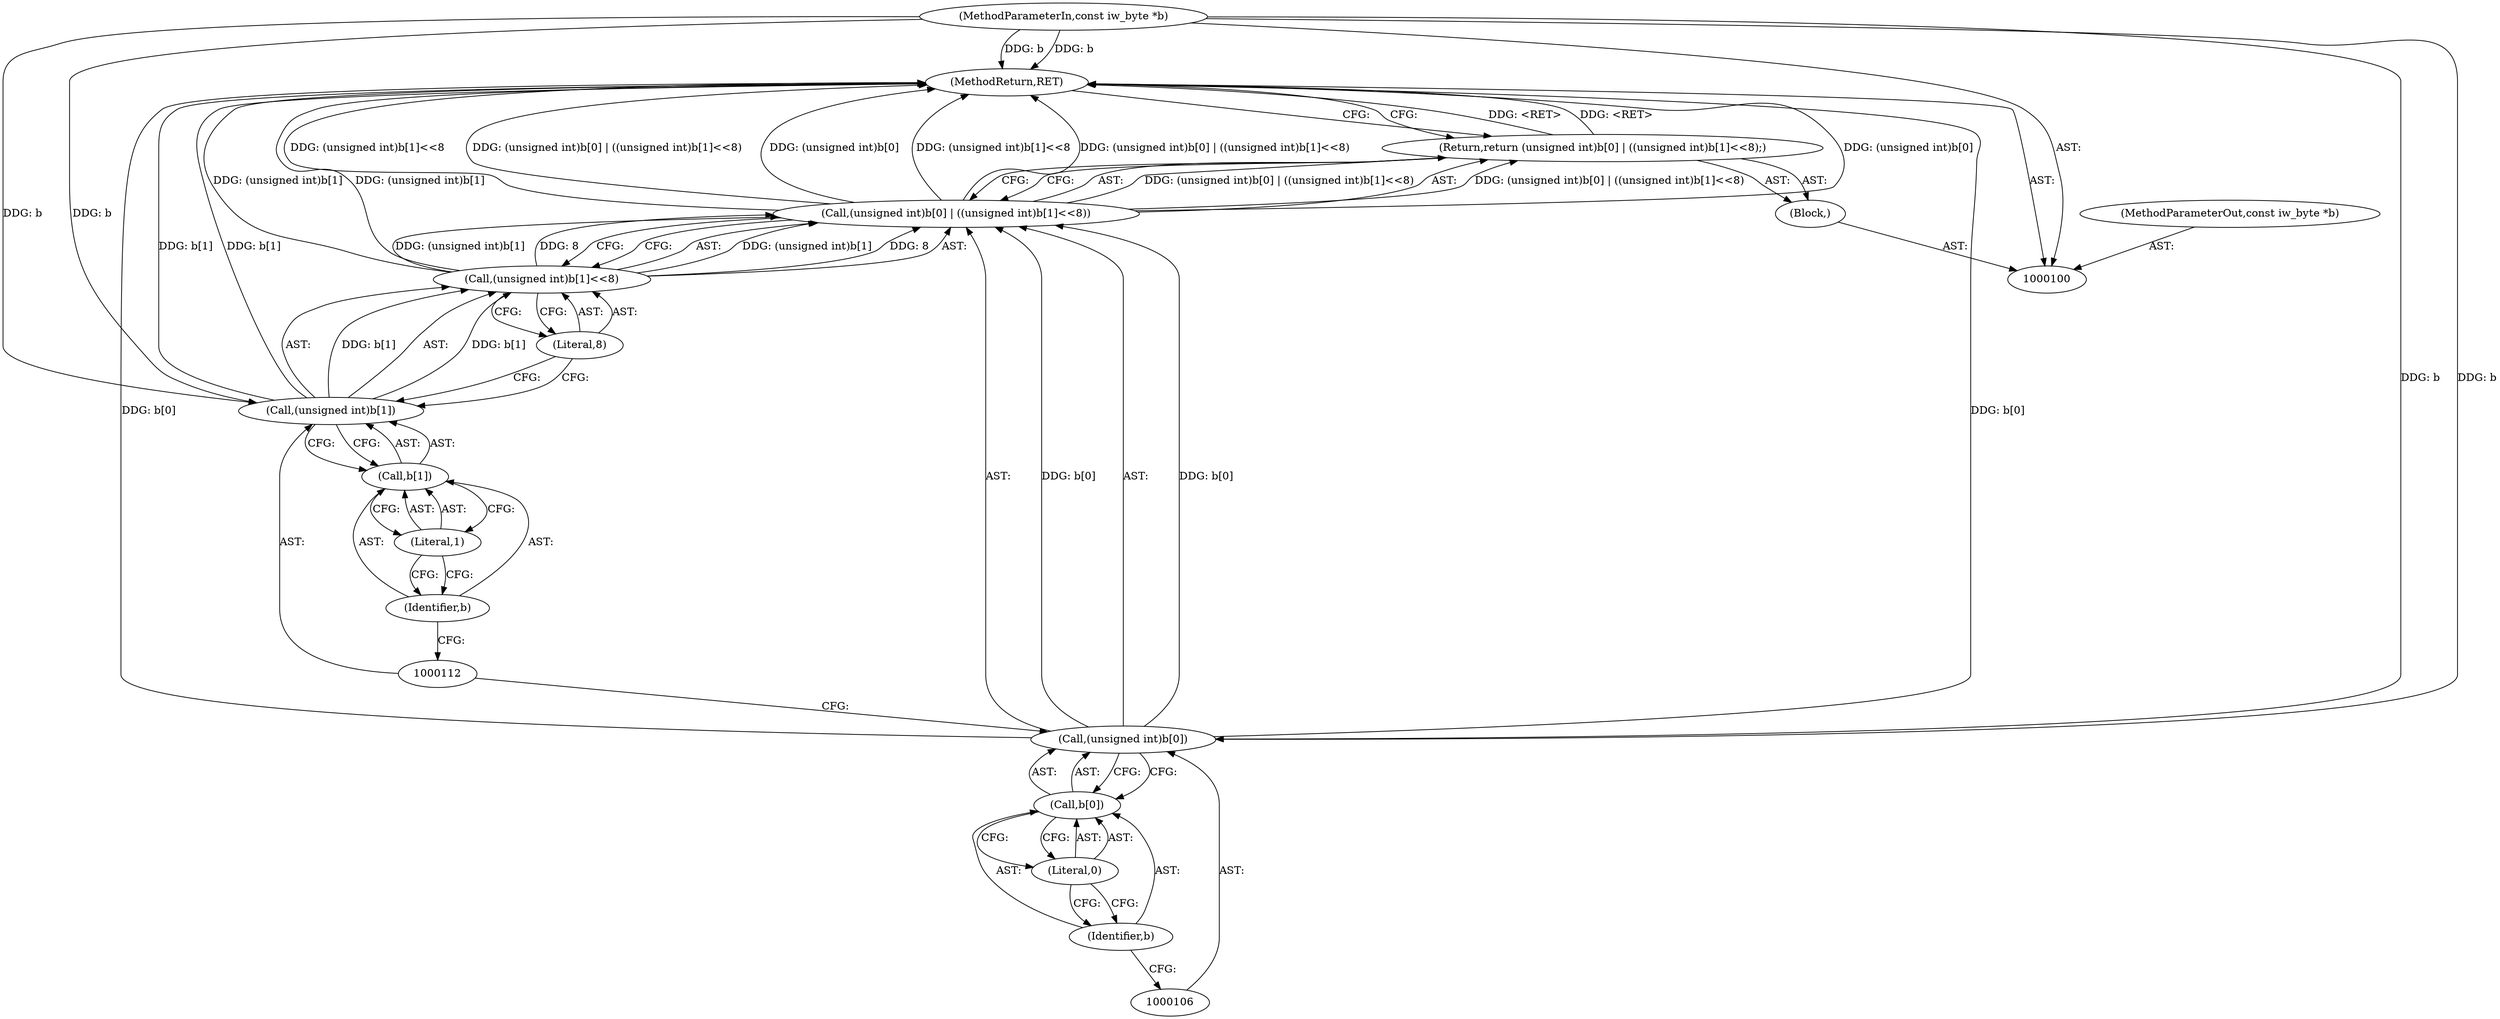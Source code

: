 digraph "0_imageworsener_a00183107d4b84bc8a714290e824ca9c68dac738_3" {
"1000117" [label="(MethodReturn,RET)"];
"1000101" [label="(MethodParameterIn,const iw_byte *b)"];
"1000142" [label="(MethodParameterOut,const iw_byte *b)"];
"1000102" [label="(Block,)"];
"1000103" [label="(Return,return (unsigned int)b[0] | ((unsigned int)b[1]<<8);)"];
"1000107" [label="(Call,b[0])"];
"1000108" [label="(Identifier,b)"];
"1000109" [label="(Literal,0)"];
"1000110" [label="(Call,(unsigned int)b[1]<<8)"];
"1000111" [label="(Call,(unsigned int)b[1])"];
"1000113" [label="(Call,b[1])"];
"1000114" [label="(Identifier,b)"];
"1000115" [label="(Literal,1)"];
"1000116" [label="(Literal,8)"];
"1000104" [label="(Call,(unsigned int)b[0] | ((unsigned int)b[1]<<8))"];
"1000105" [label="(Call,(unsigned int)b[0])"];
"1000117" -> "1000100"  [label="AST: "];
"1000117" -> "1000103"  [label="CFG: "];
"1000103" -> "1000117"  [label="DDG: <RET>"];
"1000105" -> "1000117"  [label="DDG: b[0]"];
"1000104" -> "1000117"  [label="DDG: (unsigned int)b[0] | ((unsigned int)b[1]<<8)"];
"1000104" -> "1000117"  [label="DDG: (unsigned int)b[0]"];
"1000104" -> "1000117"  [label="DDG: (unsigned int)b[1]<<8"];
"1000110" -> "1000117"  [label="DDG: (unsigned int)b[1]"];
"1000111" -> "1000117"  [label="DDG: b[1]"];
"1000101" -> "1000117"  [label="DDG: b"];
"1000101" -> "1000100"  [label="AST: "];
"1000101" -> "1000117"  [label="DDG: b"];
"1000101" -> "1000105"  [label="DDG: b"];
"1000101" -> "1000111"  [label="DDG: b"];
"1000142" -> "1000100"  [label="AST: "];
"1000102" -> "1000100"  [label="AST: "];
"1000103" -> "1000102"  [label="AST: "];
"1000103" -> "1000102"  [label="AST: "];
"1000103" -> "1000104"  [label="CFG: "];
"1000104" -> "1000103"  [label="AST: "];
"1000117" -> "1000103"  [label="CFG: "];
"1000103" -> "1000117"  [label="DDG: <RET>"];
"1000104" -> "1000103"  [label="DDG: (unsigned int)b[0] | ((unsigned int)b[1]<<8)"];
"1000107" -> "1000105"  [label="AST: "];
"1000107" -> "1000109"  [label="CFG: "];
"1000108" -> "1000107"  [label="AST: "];
"1000109" -> "1000107"  [label="AST: "];
"1000105" -> "1000107"  [label="CFG: "];
"1000108" -> "1000107"  [label="AST: "];
"1000108" -> "1000106"  [label="CFG: "];
"1000109" -> "1000108"  [label="CFG: "];
"1000109" -> "1000107"  [label="AST: "];
"1000109" -> "1000108"  [label="CFG: "];
"1000107" -> "1000109"  [label="CFG: "];
"1000110" -> "1000104"  [label="AST: "];
"1000110" -> "1000116"  [label="CFG: "];
"1000111" -> "1000110"  [label="AST: "];
"1000116" -> "1000110"  [label="AST: "];
"1000104" -> "1000110"  [label="CFG: "];
"1000110" -> "1000117"  [label="DDG: (unsigned int)b[1]"];
"1000110" -> "1000104"  [label="DDG: (unsigned int)b[1]"];
"1000110" -> "1000104"  [label="DDG: 8"];
"1000111" -> "1000110"  [label="DDG: b[1]"];
"1000111" -> "1000110"  [label="AST: "];
"1000111" -> "1000113"  [label="CFG: "];
"1000112" -> "1000111"  [label="AST: "];
"1000113" -> "1000111"  [label="AST: "];
"1000116" -> "1000111"  [label="CFG: "];
"1000111" -> "1000117"  [label="DDG: b[1]"];
"1000111" -> "1000110"  [label="DDG: b[1]"];
"1000101" -> "1000111"  [label="DDG: b"];
"1000113" -> "1000111"  [label="AST: "];
"1000113" -> "1000115"  [label="CFG: "];
"1000114" -> "1000113"  [label="AST: "];
"1000115" -> "1000113"  [label="AST: "];
"1000111" -> "1000113"  [label="CFG: "];
"1000114" -> "1000113"  [label="AST: "];
"1000114" -> "1000112"  [label="CFG: "];
"1000115" -> "1000114"  [label="CFG: "];
"1000115" -> "1000113"  [label="AST: "];
"1000115" -> "1000114"  [label="CFG: "];
"1000113" -> "1000115"  [label="CFG: "];
"1000116" -> "1000110"  [label="AST: "];
"1000116" -> "1000111"  [label="CFG: "];
"1000110" -> "1000116"  [label="CFG: "];
"1000104" -> "1000103"  [label="AST: "];
"1000104" -> "1000110"  [label="CFG: "];
"1000105" -> "1000104"  [label="AST: "];
"1000110" -> "1000104"  [label="AST: "];
"1000103" -> "1000104"  [label="CFG: "];
"1000104" -> "1000117"  [label="DDG: (unsigned int)b[0] | ((unsigned int)b[1]<<8)"];
"1000104" -> "1000117"  [label="DDG: (unsigned int)b[0]"];
"1000104" -> "1000117"  [label="DDG: (unsigned int)b[1]<<8"];
"1000104" -> "1000103"  [label="DDG: (unsigned int)b[0] | ((unsigned int)b[1]<<8)"];
"1000105" -> "1000104"  [label="DDG: b[0]"];
"1000110" -> "1000104"  [label="DDG: (unsigned int)b[1]"];
"1000110" -> "1000104"  [label="DDG: 8"];
"1000105" -> "1000104"  [label="AST: "];
"1000105" -> "1000107"  [label="CFG: "];
"1000106" -> "1000105"  [label="AST: "];
"1000107" -> "1000105"  [label="AST: "];
"1000112" -> "1000105"  [label="CFG: "];
"1000105" -> "1000117"  [label="DDG: b[0]"];
"1000105" -> "1000104"  [label="DDG: b[0]"];
"1000101" -> "1000105"  [label="DDG: b"];
}
